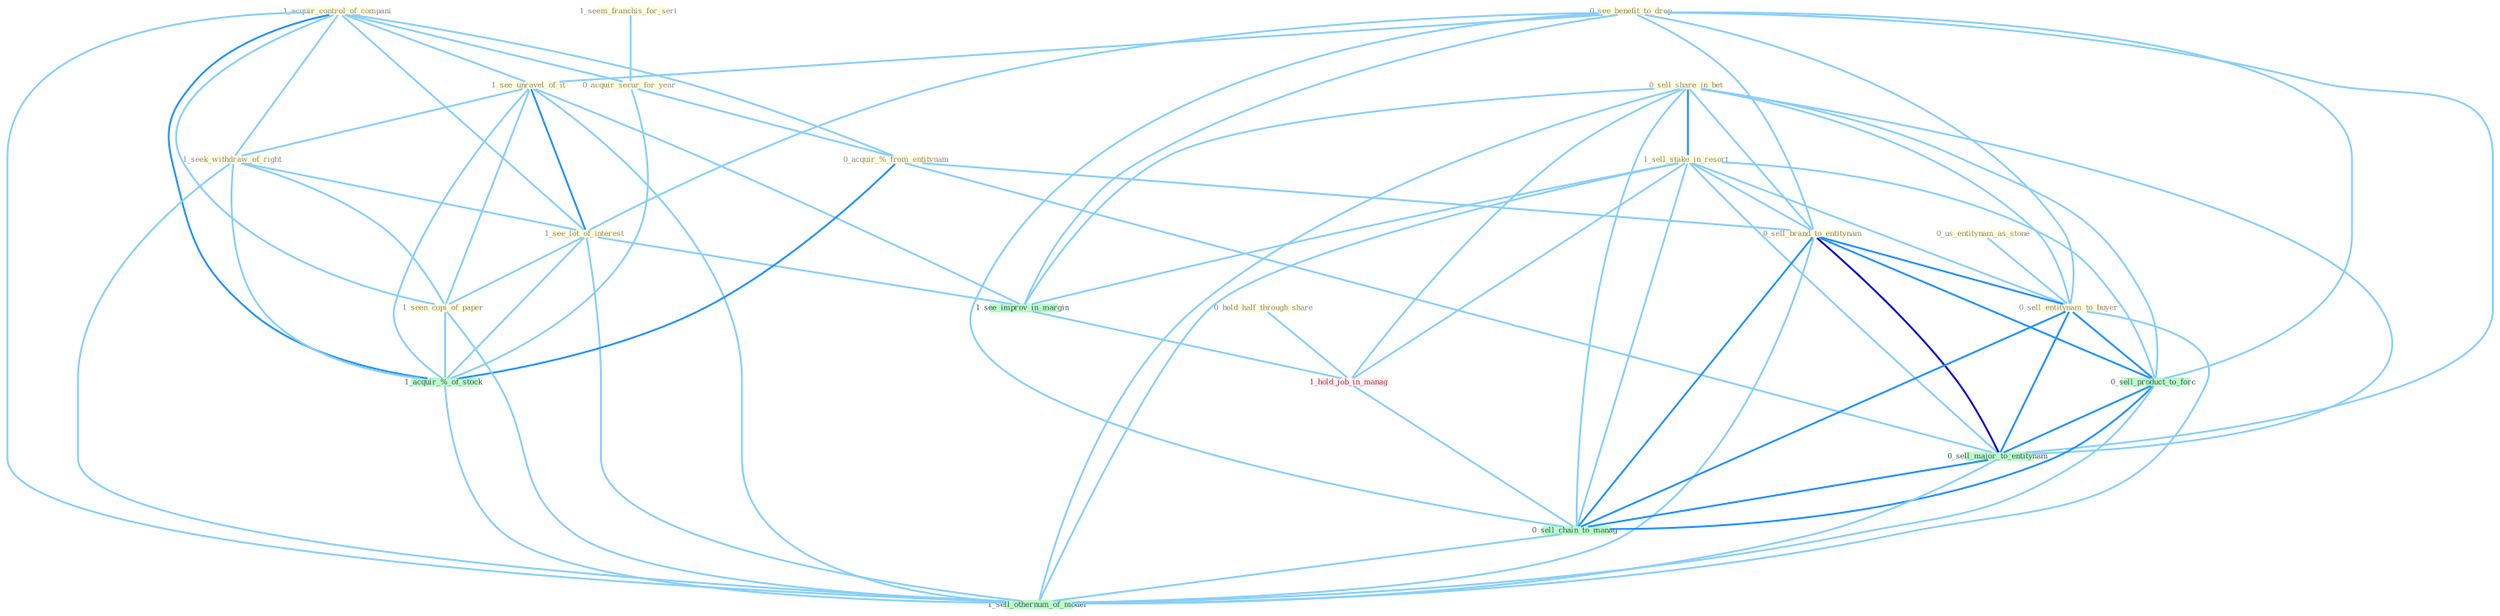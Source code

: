Graph G{ 
    node
    [shape=polygon,style=filled,width=.5,height=.06,color="#BDFCC9",fixedsize=true,fontsize=4,
    fontcolor="#2f4f4f"];
    {node
    [color="#ffffe0", fontcolor="#8b7d6b"] "1_seem_franchis_for_seri " "0_sell_share_in_bet " "1_acquir_control_of_compani " "1_sell_stake_in_resort " "0_see_benefit_to_drop " "0_us_entitynam_as_stone " "0_acquir_secur_for_year " "1_see_unravel_of_it " "1_seek_withdraw_of_right " "0_hold_half_through_share " "1_see_lot_of_interest " "0_acquir_%_from_entitynam " "0_sell_brand_to_entitynam " "1_seen_copi_of_paper " "0_sell_entitynam_to_buyer "}
{node [color="#fff0f5", fontcolor="#b22222"] "1_hold_job_in_manag "}
edge [color="#B0E2FF"];

	"1_seem_franchis_for_seri " -- "0_acquir_secur_for_year " [w="1", color="#87cefa" ];
	"0_sell_share_in_bet " -- "1_sell_stake_in_resort " [w="2", color="#1e90ff" , len=0.8];
	"0_sell_share_in_bet " -- "0_sell_brand_to_entitynam " [w="1", color="#87cefa" ];
	"0_sell_share_in_bet " -- "0_sell_entitynam_to_buyer " [w="1", color="#87cefa" ];
	"0_sell_share_in_bet " -- "1_see_improv_in_margin " [w="1", color="#87cefa" ];
	"0_sell_share_in_bet " -- "1_hold_job_in_manag " [w="1", color="#87cefa" ];
	"0_sell_share_in_bet " -- "0_sell_product_to_forc " [w="1", color="#87cefa" ];
	"0_sell_share_in_bet " -- "0_sell_major_to_entitynam " [w="1", color="#87cefa" ];
	"0_sell_share_in_bet " -- "0_sell_chain_to_manag " [w="1", color="#87cefa" ];
	"0_sell_share_in_bet " -- "1_sell_othernum_of_model " [w="1", color="#87cefa" ];
	"1_acquir_control_of_compani " -- "0_acquir_secur_for_year " [w="1", color="#87cefa" ];
	"1_acquir_control_of_compani " -- "1_see_unravel_of_it " [w="1", color="#87cefa" ];
	"1_acquir_control_of_compani " -- "1_seek_withdraw_of_right " [w="1", color="#87cefa" ];
	"1_acquir_control_of_compani " -- "1_see_lot_of_interest " [w="1", color="#87cefa" ];
	"1_acquir_control_of_compani " -- "0_acquir_%_from_entitynam " [w="1", color="#87cefa" ];
	"1_acquir_control_of_compani " -- "1_seen_copi_of_paper " [w="1", color="#87cefa" ];
	"1_acquir_control_of_compani " -- "1_acquir_%_of_stock " [w="2", color="#1e90ff" , len=0.8];
	"1_acquir_control_of_compani " -- "1_sell_othernum_of_model " [w="1", color="#87cefa" ];
	"1_sell_stake_in_resort " -- "0_sell_brand_to_entitynam " [w="1", color="#87cefa" ];
	"1_sell_stake_in_resort " -- "0_sell_entitynam_to_buyer " [w="1", color="#87cefa" ];
	"1_sell_stake_in_resort " -- "1_see_improv_in_margin " [w="1", color="#87cefa" ];
	"1_sell_stake_in_resort " -- "1_hold_job_in_manag " [w="1", color="#87cefa" ];
	"1_sell_stake_in_resort " -- "0_sell_product_to_forc " [w="1", color="#87cefa" ];
	"1_sell_stake_in_resort " -- "0_sell_major_to_entitynam " [w="1", color="#87cefa" ];
	"1_sell_stake_in_resort " -- "0_sell_chain_to_manag " [w="1", color="#87cefa" ];
	"1_sell_stake_in_resort " -- "1_sell_othernum_of_model " [w="1", color="#87cefa" ];
	"0_see_benefit_to_drop " -- "1_see_unravel_of_it " [w="1", color="#87cefa" ];
	"0_see_benefit_to_drop " -- "1_see_lot_of_interest " [w="1", color="#87cefa" ];
	"0_see_benefit_to_drop " -- "0_sell_brand_to_entitynam " [w="1", color="#87cefa" ];
	"0_see_benefit_to_drop " -- "0_sell_entitynam_to_buyer " [w="1", color="#87cefa" ];
	"0_see_benefit_to_drop " -- "1_see_improv_in_margin " [w="1", color="#87cefa" ];
	"0_see_benefit_to_drop " -- "0_sell_product_to_forc " [w="1", color="#87cefa" ];
	"0_see_benefit_to_drop " -- "0_sell_major_to_entitynam " [w="1", color="#87cefa" ];
	"0_see_benefit_to_drop " -- "0_sell_chain_to_manag " [w="1", color="#87cefa" ];
	"0_us_entitynam_as_stone " -- "0_sell_entitynam_to_buyer " [w="1", color="#87cefa" ];
	"0_acquir_secur_for_year " -- "0_acquir_%_from_entitynam " [w="1", color="#87cefa" ];
	"0_acquir_secur_for_year " -- "1_acquir_%_of_stock " [w="1", color="#87cefa" ];
	"1_see_unravel_of_it " -- "1_seek_withdraw_of_right " [w="1", color="#87cefa" ];
	"1_see_unravel_of_it " -- "1_see_lot_of_interest " [w="2", color="#1e90ff" , len=0.8];
	"1_see_unravel_of_it " -- "1_seen_copi_of_paper " [w="1", color="#87cefa" ];
	"1_see_unravel_of_it " -- "1_see_improv_in_margin " [w="1", color="#87cefa" ];
	"1_see_unravel_of_it " -- "1_acquir_%_of_stock " [w="1", color="#87cefa" ];
	"1_see_unravel_of_it " -- "1_sell_othernum_of_model " [w="1", color="#87cefa" ];
	"1_seek_withdraw_of_right " -- "1_see_lot_of_interest " [w="1", color="#87cefa" ];
	"1_seek_withdraw_of_right " -- "1_seen_copi_of_paper " [w="1", color="#87cefa" ];
	"1_seek_withdraw_of_right " -- "1_acquir_%_of_stock " [w="1", color="#87cefa" ];
	"1_seek_withdraw_of_right " -- "1_sell_othernum_of_model " [w="1", color="#87cefa" ];
	"0_hold_half_through_share " -- "1_hold_job_in_manag " [w="1", color="#87cefa" ];
	"1_see_lot_of_interest " -- "1_seen_copi_of_paper " [w="1", color="#87cefa" ];
	"1_see_lot_of_interest " -- "1_see_improv_in_margin " [w="1", color="#87cefa" ];
	"1_see_lot_of_interest " -- "1_acquir_%_of_stock " [w="1", color="#87cefa" ];
	"1_see_lot_of_interest " -- "1_sell_othernum_of_model " [w="1", color="#87cefa" ];
	"0_acquir_%_from_entitynam " -- "0_sell_brand_to_entitynam " [w="1", color="#87cefa" ];
	"0_acquir_%_from_entitynam " -- "1_acquir_%_of_stock " [w="2", color="#1e90ff" , len=0.8];
	"0_acquir_%_from_entitynam " -- "0_sell_major_to_entitynam " [w="1", color="#87cefa" ];
	"0_sell_brand_to_entitynam " -- "0_sell_entitynam_to_buyer " [w="2", color="#1e90ff" , len=0.8];
	"0_sell_brand_to_entitynam " -- "0_sell_product_to_forc " [w="2", color="#1e90ff" , len=0.8];
	"0_sell_brand_to_entitynam " -- "0_sell_major_to_entitynam " [w="3", color="#0000cd" , len=0.6];
	"0_sell_brand_to_entitynam " -- "0_sell_chain_to_manag " [w="2", color="#1e90ff" , len=0.8];
	"0_sell_brand_to_entitynam " -- "1_sell_othernum_of_model " [w="1", color="#87cefa" ];
	"1_seen_copi_of_paper " -- "1_acquir_%_of_stock " [w="1", color="#87cefa" ];
	"1_seen_copi_of_paper " -- "1_sell_othernum_of_model " [w="1", color="#87cefa" ];
	"0_sell_entitynam_to_buyer " -- "0_sell_product_to_forc " [w="2", color="#1e90ff" , len=0.8];
	"0_sell_entitynam_to_buyer " -- "0_sell_major_to_entitynam " [w="2", color="#1e90ff" , len=0.8];
	"0_sell_entitynam_to_buyer " -- "0_sell_chain_to_manag " [w="2", color="#1e90ff" , len=0.8];
	"0_sell_entitynam_to_buyer " -- "1_sell_othernum_of_model " [w="1", color="#87cefa" ];
	"1_see_improv_in_margin " -- "1_hold_job_in_manag " [w="1", color="#87cefa" ];
	"1_acquir_%_of_stock " -- "1_sell_othernum_of_model " [w="1", color="#87cefa" ];
	"1_hold_job_in_manag " -- "0_sell_chain_to_manag " [w="1", color="#87cefa" ];
	"0_sell_product_to_forc " -- "0_sell_major_to_entitynam " [w="2", color="#1e90ff" , len=0.8];
	"0_sell_product_to_forc " -- "0_sell_chain_to_manag " [w="2", color="#1e90ff" , len=0.8];
	"0_sell_product_to_forc " -- "1_sell_othernum_of_model " [w="1", color="#87cefa" ];
	"0_sell_major_to_entitynam " -- "0_sell_chain_to_manag " [w="2", color="#1e90ff" , len=0.8];
	"0_sell_major_to_entitynam " -- "1_sell_othernum_of_model " [w="1", color="#87cefa" ];
	"0_sell_chain_to_manag " -- "1_sell_othernum_of_model " [w="1", color="#87cefa" ];
}